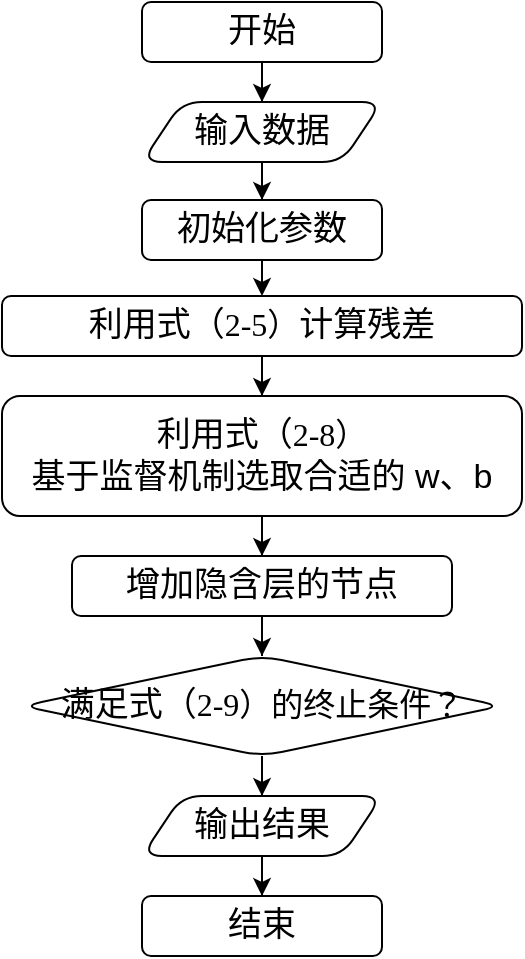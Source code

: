 <mxfile version="23.1.0" type="github">
  <diagram name="第 1 页" id="xcInZ_utp_nFq2Xe3n_l">
    <mxGraphModel dx="570" dy="868" grid="1" gridSize="10" guides="1" tooltips="1" connect="1" arrows="1" fold="1" page="1" pageScale="1" pageWidth="827" pageHeight="1169" math="0" shadow="0">
      <root>
        <mxCell id="0" />
        <mxCell id="1" parent="0" />
        <mxCell id="cLljmIIixbYoptoWQaJX-3" value="" style="edgeStyle=orthogonalEdgeStyle;rounded=0;orthogonalLoop=1;jettySize=auto;html=1;" edge="1" parent="1" source="cLljmIIixbYoptoWQaJX-1" target="cLljmIIixbYoptoWQaJX-2">
          <mxGeometry relative="1" as="geometry" />
        </mxCell>
        <mxCell id="cLljmIIixbYoptoWQaJX-1" value="开始" style="rounded=1;whiteSpace=wrap;html=1;fontSize=17;" vertex="1" parent="1">
          <mxGeometry x="990" y="173" width="120" height="30" as="geometry" />
        </mxCell>
        <mxCell id="cLljmIIixbYoptoWQaJX-5" value="" style="edgeStyle=orthogonalEdgeStyle;rounded=0;orthogonalLoop=1;jettySize=auto;html=1;" edge="1" parent="1" source="cLljmIIixbYoptoWQaJX-2" target="cLljmIIixbYoptoWQaJX-4">
          <mxGeometry relative="1" as="geometry" />
        </mxCell>
        <mxCell id="cLljmIIixbYoptoWQaJX-2" value="输入数据" style="shape=parallelogram;perimeter=parallelogramPerimeter;whiteSpace=wrap;html=1;fixedSize=1;fontSize=17;rounded=1;" vertex="1" parent="1">
          <mxGeometry x="990" y="223" width="120" height="30" as="geometry" />
        </mxCell>
        <mxCell id="cLljmIIixbYoptoWQaJX-22" style="edgeStyle=orthogonalEdgeStyle;rounded=0;orthogonalLoop=1;jettySize=auto;html=1;exitX=0.5;exitY=1;exitDx=0;exitDy=0;entryX=0.5;entryY=0;entryDx=0;entryDy=0;" edge="1" parent="1" source="cLljmIIixbYoptoWQaJX-4" target="cLljmIIixbYoptoWQaJX-6">
          <mxGeometry relative="1" as="geometry" />
        </mxCell>
        <mxCell id="cLljmIIixbYoptoWQaJX-4" value="初始化参数" style="whiteSpace=wrap;html=1;fontSize=17;rounded=1;" vertex="1" parent="1">
          <mxGeometry x="990" y="272" width="120" height="30" as="geometry" />
        </mxCell>
        <mxCell id="cLljmIIixbYoptoWQaJX-9" value="" style="edgeStyle=orthogonalEdgeStyle;rounded=0;orthogonalLoop=1;jettySize=auto;html=1;" edge="1" parent="1" source="cLljmIIixbYoptoWQaJX-6" target="cLljmIIixbYoptoWQaJX-8">
          <mxGeometry relative="1" as="geometry" />
        </mxCell>
        <mxCell id="cLljmIIixbYoptoWQaJX-6" value="利用式（&lt;span style=&quot;font-size: 12pt; text-align: start; font-family: &amp;quot;Times New Roman&amp;quot;, serif;&quot; lang=&quot;EN-US&quot;&gt;2-5&lt;/span&gt;&lt;span style=&quot;font-size: 12pt; text-align: start; font-family: 宋体;&quot;&gt;）&lt;/span&gt;计算残差" style="whiteSpace=wrap;html=1;fontSize=17;rounded=1;" vertex="1" parent="1">
          <mxGeometry x="920" y="320" width="260" height="30" as="geometry" />
        </mxCell>
        <mxCell id="cLljmIIixbYoptoWQaJX-11" value="" style="edgeStyle=orthogonalEdgeStyle;rounded=0;orthogonalLoop=1;jettySize=auto;html=1;" edge="1" parent="1" source="cLljmIIixbYoptoWQaJX-8" target="cLljmIIixbYoptoWQaJX-10">
          <mxGeometry relative="1" as="geometry" />
        </mxCell>
        <mxCell id="cLljmIIixbYoptoWQaJX-8" value="利用式（&lt;span style=&quot;font-size: 12pt; text-align: start; font-family: &amp;quot;Times New Roman&amp;quot;, serif;&quot; lang=&quot;EN-US&quot;&gt;2-8&lt;/span&gt;&lt;span style=&quot;font-size: 12pt; text-align: start; font-family: 宋体;&quot;&gt;）&lt;/span&gt;&lt;span style=&quot;font-family: -webkit-standard; font-size: medium; text-align: start;&quot;&gt;&lt;/span&gt;&lt;br&gt;基于监督机制选取合适的 w、b" style="whiteSpace=wrap;html=1;fontSize=17;rounded=1;" vertex="1" parent="1">
          <mxGeometry x="920" y="370" width="260" height="60" as="geometry" />
        </mxCell>
        <mxCell id="cLljmIIixbYoptoWQaJX-13" value="" style="edgeStyle=orthogonalEdgeStyle;rounded=0;orthogonalLoop=1;jettySize=auto;html=1;" edge="1" parent="1" source="cLljmIIixbYoptoWQaJX-10" target="cLljmIIixbYoptoWQaJX-12">
          <mxGeometry relative="1" as="geometry" />
        </mxCell>
        <mxCell id="cLljmIIixbYoptoWQaJX-10" value="增加隐含层的节点" style="rounded=1;whiteSpace=wrap;html=1;fontSize=17;" vertex="1" parent="1">
          <mxGeometry x="955" y="450" width="190" height="30" as="geometry" />
        </mxCell>
        <mxCell id="cLljmIIixbYoptoWQaJX-19" value="" style="edgeStyle=orthogonalEdgeStyle;rounded=0;orthogonalLoop=1;jettySize=auto;html=1;" edge="1" parent="1" source="cLljmIIixbYoptoWQaJX-12" target="cLljmIIixbYoptoWQaJX-18">
          <mxGeometry relative="1" as="geometry" />
        </mxCell>
        <mxCell id="cLljmIIixbYoptoWQaJX-12" value="满足式（&lt;span style=&quot;font-size: 12pt; text-align: start; font-family: &amp;quot;Times New Roman&amp;quot;, serif;&quot; lang=&quot;EN-US&quot;&gt;2-9&lt;/span&gt;&lt;span style=&quot;font-size: 12pt; text-align: start; font-family: 宋体;&quot;&gt;）的终止条件？&lt;/span&gt;&lt;span style=&quot;font-family: -webkit-standard; font-size: medium; text-align: start;&quot;&gt;&lt;/span&gt;" style="rhombus;whiteSpace=wrap;html=1;fontSize=17;rounded=1;" vertex="1" parent="1">
          <mxGeometry x="930" y="500" width="240" height="50" as="geometry" />
        </mxCell>
        <mxCell id="cLljmIIixbYoptoWQaJX-16" value="结束" style="rounded=1;whiteSpace=wrap;html=1;fontSize=17;" vertex="1" parent="1">
          <mxGeometry x="990" y="620" width="120" height="30" as="geometry" />
        </mxCell>
        <mxCell id="cLljmIIixbYoptoWQaJX-20" style="edgeStyle=orthogonalEdgeStyle;rounded=0;orthogonalLoop=1;jettySize=auto;html=1;exitX=0.5;exitY=1;exitDx=0;exitDy=0;" edge="1" parent="1" source="cLljmIIixbYoptoWQaJX-18" target="cLljmIIixbYoptoWQaJX-16">
          <mxGeometry relative="1" as="geometry" />
        </mxCell>
        <mxCell id="cLljmIIixbYoptoWQaJX-18" value="输出结果" style="shape=parallelogram;perimeter=parallelogramPerimeter;whiteSpace=wrap;html=1;fixedSize=1;fontSize=17;rounded=1;" vertex="1" parent="1">
          <mxGeometry x="990" y="570" width="120" height="30" as="geometry" />
        </mxCell>
      </root>
    </mxGraphModel>
  </diagram>
</mxfile>
